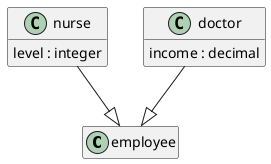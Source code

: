 @startuml
hide <<Method>> circle
hide <<Response>> circle
hide <<Parameter>> circle
hide empty methods
hide empty fields
set namespaceSeparator none

class "employee" {
}

class "nurse" {
  level : integer
}

class "doctor" {
  income : decimal
}

"doctor" --|> "employee"

"nurse" --|> "employee"

@enduml